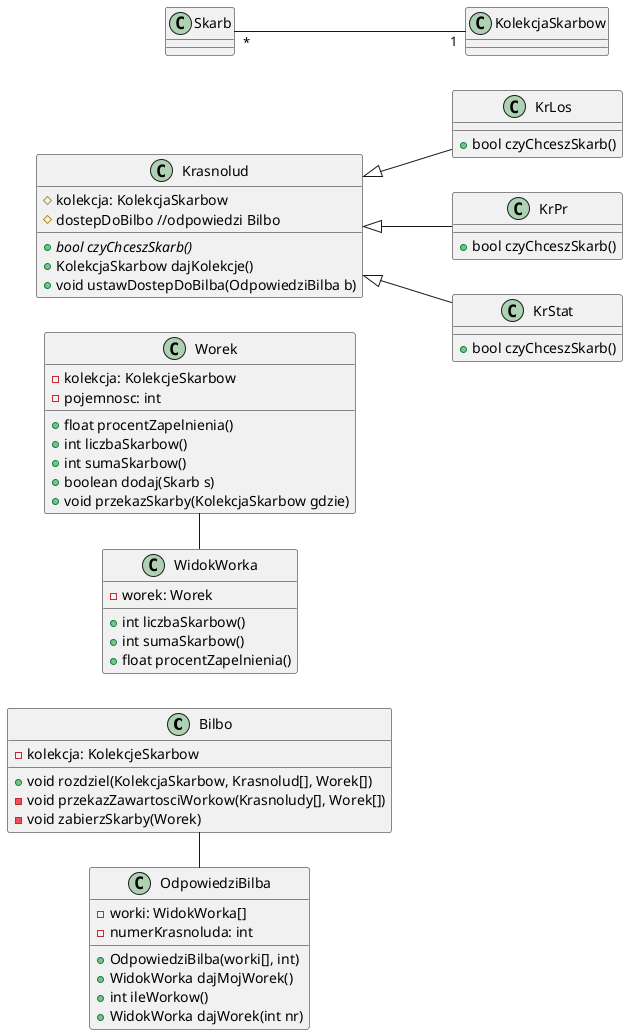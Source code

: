 @startuml bagosz

left to right direction

class Bilbo {
    -kolekcja: KolekcjeSkarbow
    +void rozdziel(KolekcjaSkarbow, Krasnolud[], Worek[])
    -void przekazZawartosciWorkow(Krasnoludy[], Worek[])
    -void zabierzSkarby(Worek)
}


class OdpowiedziBilba {
  -worki: WidokWorka[]
  -numerKrasnoluda: int

  +OdpowiedziBilba(worki[], int)
  +WidokWorka dajMojWorek()
  +int ileWorkow()
  +WidokWorka dajWorek(int nr)
}


class Krasnolud {
    #kolekcja: KolekcjaSkarbow
    +{abstract} bool czyChceszSkarb()
    #dostepDoBilbo //odpowiedzi Bilbo
    +KolekcjaSkarbow dajKolekcje()
    +void ustawDostepDoBilba(OdpowiedziBilba b)
}

class KrLos {
    +bool czyChceszSkarb()
}

class KrPr {
    +bool czyChceszSkarb()
}

class KrStat {
    +bool czyChceszSkarb()
}

class Worek {
  -kolekcja: KolekcjeSkarbow
  -pojemnosc: int
  +float procentZapelnienia()
  +int liczbaSkarbow()
  +int sumaSkarbow()
  +boolean dodaj(Skarb s)
  +void przekazSkarby(KolekcjaSkarbow gdzie)
}


class WidokWorka {
    -worek: Worek
    +int liczbaSkarbow()
    +int sumaSkarbow()
    +float procentZapelnienia()
}


Krasnolud <|-- KrLos
Krasnolud <|-- KrPr
Krasnolud <|-- KrStat

Skarb "*" -- "1" KolekcjaSkarbow

OdpowiedziBilba -left- Bilbo

Worek - WidokWorka


@enduml bagosz